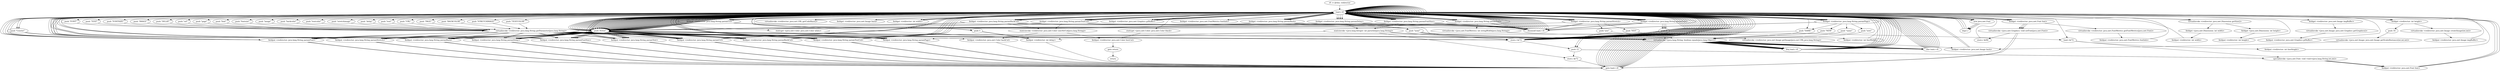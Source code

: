 digraph "" {
    "r0 := @this: redirector"
    "load.r r0"
    "r0 := @this: redirector"->"load.r r0";
    "push \"Error\""
    "load.r r0"->"push \"Error\"";
    "fieldput <redirector: java.lang.String paramBack>"
    "push \"Error\""->"fieldput <redirector: java.lang.String paramBack>";
    "fieldput <redirector: java.lang.String paramBack>"->"load.r r0";
    "load.r r0"->"push \"Error\"";
    "fieldput <redirector: java.lang.String paramUrl>"
    "push \"Error\""->"fieldput <redirector: java.lang.String paramUrl>";
    "fieldput <redirector: java.lang.String paramUrl>"->"load.r r0";
    "load.r r0"->"push \"Error\"";
    "fieldput <redirector: java.lang.String paramDelay>"
    "push \"Error\""->"fieldput <redirector: java.lang.String paramDelay>";
    "fieldput <redirector: java.lang.String paramDelay>"->"load.r r0";
    "load.r r0"->"push \"Error\"";
    "fieldput <redirector: java.lang.String paramFont>"
    "push \"Error\""->"fieldput <redirector: java.lang.String paramFont>";
    "fieldput <redirector: java.lang.String paramFont>"->"load.r r0";
    "load.r r0"->"push \"Error\"";
    "fieldput <redirector: java.lang.String paramFontSize>"
    "push \"Error\""->"fieldput <redirector: java.lang.String paramFontSize>";
    "fieldput <redirector: java.lang.String paramFontSize>"->"load.r r0";
    "load.r r0"->"push \"Error\"";
    "fieldput <redirector: java.lang.String paramText>"
    "push \"Error\""->"fieldput <redirector: java.lang.String paramText>";
    "fieldput <redirector: java.lang.String paramText>"->"load.r r0";
    "load.r r0"->"push \"Error\"";
    "fieldput <redirector: java.lang.String paramBackCol>"
    "push \"Error\""->"fieldput <redirector: java.lang.String paramBackCol>";
    "fieldput <redirector: java.lang.String paramBackCol>"->"load.r r0";
    "load.r r0"->"push \"Error\"";
    "fieldput <redirector: java.lang.String paramTextCol>"
    "push \"Error\""->"fieldput <redirector: java.lang.String paramTextCol>";
    "fieldput <redirector: java.lang.String paramTextCol>"->"load.r r0";
    "load.r r0"->"push \"Error\"";
    "fieldput <redirector: java.lang.String paramStretch>"
    "push \"Error\""->"fieldput <redirector: java.lang.String paramStretch>";
    "fieldput <redirector: java.lang.String paramStretch>"->"load.r r0";
    "load.r r0"->"push \"Error\"";
    "fieldput <redirector: java.lang.String paramPage>"
    "push \"Error\""->"fieldput <redirector: java.lang.String paramPage>";
    "fieldput <redirector: java.lang.String paramPage>"->"load.r r0";
    "load.r r0"->"load.r r0";
    "virtualinvoke <redirector: java.awt.Dimension getSize()>"
    "load.r r0"->"virtualinvoke <redirector: java.awt.Dimension getSize()>";
    "fieldget <java.awt.Dimension: int width>"
    "virtualinvoke <redirector: java.awt.Dimension getSize()>"->"fieldget <java.awt.Dimension: int width>";
    "fieldput <redirector: int width>"
    "fieldget <java.awt.Dimension: int width>"->"fieldput <redirector: int width>";
    "fieldput <redirector: int width>"->"load.r r0";
    "load.r r0"->"load.r r0";
    "load.r r0"->"virtualinvoke <redirector: java.awt.Dimension getSize()>";
    "fieldget <java.awt.Dimension: int height>"
    "virtualinvoke <redirector: java.awt.Dimension getSize()>"->"fieldget <java.awt.Dimension: int height>";
    "fieldput <redirector: int height>"
    "fieldget <java.awt.Dimension: int height>"->"fieldput <redirector: int height>";
    "fieldput <redirector: int height>"->"load.r r0";
    "load.r r0"->"load.r r0";
    "push \"URL\""
    "load.r r0"->"push \"URL\"";
    "virtualinvoke <redirector: java.lang.String getParameter(java.lang.String)>"
    "push \"URL\""->"virtualinvoke <redirector: java.lang.String getParameter(java.lang.String)>";
    "virtualinvoke <redirector: java.lang.String getParameter(java.lang.String)>"->"fieldput <redirector: java.lang.String paramUrl>";
    "goto load.r r0"
    "fieldput <redirector: java.lang.String paramUrl>"->"goto load.r r0";
    "goto load.r r0"->"load.r r0";
    "fieldget <redirector: java.lang.String paramUrl>"
    "load.r r0"->"fieldget <redirector: java.lang.String paramUrl>";
    "ifnonnull load.r r0"
    "fieldget <redirector: java.lang.String paramUrl>"->"ifnonnull load.r r0";
    "ifnonnull load.r r0"->"load.r r0";
    "load.r r0"->"push \"Error\"";
    "push \"Error\""->"fieldput <redirector: java.lang.String paramUrl>";
    "fieldput <redirector: java.lang.String paramUrl>"->"load.r r0";
    "load.r r0"->"load.r r0";
    "push \"PAGE\""
    "load.r r0"->"push \"PAGE\"";
    "push \"PAGE\""->"virtualinvoke <redirector: java.lang.String getParameter(java.lang.String)>";
    "virtualinvoke <redirector: java.lang.String getParameter(java.lang.String)>"->"fieldput <redirector: java.lang.String paramPage>";
    "fieldput <redirector: java.lang.String paramPage>"->"goto load.r r0";
    "goto load.r r0"->"load.r r0";
    "fieldget <redirector: java.lang.String paramPage>"
    "load.r r0"->"fieldget <redirector: java.lang.String paramPage>";
    "fieldget <redirector: java.lang.String paramPage>"->"ifnonnull load.r r0";
    "ifnonnull load.r r0"->"load.r r0";
    "load.r r0"->"push \"Error\"";
    "push \"Error\""->"fieldput <redirector: java.lang.String paramPage>";
    "fieldput <redirector: java.lang.String paramPage>"->"load.r r0";
    "load.r r0"->"load.r r0";
    "push \"BACKCOLOR\""
    "load.r r0"->"push \"BACKCOLOR\"";
    "push \"BACKCOLOR\""->"virtualinvoke <redirector: java.lang.String getParameter(java.lang.String)>";
    "virtualinvoke <redirector: java.lang.String getParameter(java.lang.String)>"->"fieldput <redirector: java.lang.String paramBackCol>";
    "fieldput <redirector: java.lang.String paramBackCol>"->"goto load.r r0";
    "goto load.r r0"->"load.r r0";
    "fieldget <redirector: java.lang.String paramBackCol>"
    "load.r r0"->"fieldget <redirector: java.lang.String paramBackCol>";
    "fieldget <redirector: java.lang.String paramBackCol>"->"ifnonnull load.r r0";
    "ifnonnull load.r r0"->"load.r r0";
    "load.r r0"->"push \"Error\"";
    "push \"Error\""->"fieldput <redirector: java.lang.String paramBackCol>";
    "fieldput <redirector: java.lang.String paramBackCol>"->"load.r r0";
    "load.r r0"->"load.r r0";
    "push \"STRETCHIMAGE\""
    "load.r r0"->"push \"STRETCHIMAGE\"";
    "push \"STRETCHIMAGE\""->"virtualinvoke <redirector: java.lang.String getParameter(java.lang.String)>";
    "virtualinvoke <redirector: java.lang.String getParameter(java.lang.String)>"->"fieldput <redirector: java.lang.String paramStretch>";
    "fieldput <redirector: java.lang.String paramStretch>"->"goto load.r r0";
    "goto load.r r0"->"load.r r0";
    "fieldget <redirector: java.lang.String paramStretch>"
    "load.r r0"->"fieldget <redirector: java.lang.String paramStretch>";
    "fieldget <redirector: java.lang.String paramStretch>"->"ifnonnull load.r r0";
    "ifnonnull load.r r0"->"load.r r0";
    "load.r r0"->"push \"Error\"";
    "push \"Error\""->"fieldput <redirector: java.lang.String paramStretch>";
    "fieldput <redirector: java.lang.String paramStretch>"->"load.r r0";
    "load.r r0"->"load.r r0";
    "push \"TEXTCOLOR\""
    "load.r r0"->"push \"TEXTCOLOR\"";
    "push \"TEXTCOLOR\""->"virtualinvoke <redirector: java.lang.String getParameter(java.lang.String)>";
    "virtualinvoke <redirector: java.lang.String getParameter(java.lang.String)>"->"fieldput <redirector: java.lang.String paramTextCol>";
    "fieldput <redirector: java.lang.String paramTextCol>"->"goto load.r r0";
    "goto load.r r0"->"load.r r0";
    "fieldget <redirector: java.lang.String paramTextCol>"
    "load.r r0"->"fieldget <redirector: java.lang.String paramTextCol>";
    "fieldget <redirector: java.lang.String paramTextCol>"->"ifnonnull load.r r0";
    "ifnonnull load.r r0"->"load.r r0";
    "load.r r0"->"push \"Error\"";
    "push \"Error\""->"fieldput <redirector: java.lang.String paramTextCol>";
    "fieldput <redirector: java.lang.String paramTextCol>"->"load.r r0";
    "load.r r0"->"load.r r0";
    "push \"FONT\""
    "load.r r0"->"push \"FONT\"";
    "push \"FONT\""->"virtualinvoke <redirector: java.lang.String getParameter(java.lang.String)>";
    "virtualinvoke <redirector: java.lang.String getParameter(java.lang.String)>"->"fieldput <redirector: java.lang.String paramFont>";
    "fieldput <redirector: java.lang.String paramFont>"->"goto load.r r0";
    "goto load.r r0"->"load.r r0";
    "fieldget <redirector: java.lang.String paramFont>"
    "load.r r0"->"fieldget <redirector: java.lang.String paramFont>";
    "fieldget <redirector: java.lang.String paramFont>"->"ifnonnull load.r r0";
    "ifnonnull load.r r0"->"load.r r0";
    "load.r r0"->"push \"Error\"";
    "push \"Error\""->"fieldput <redirector: java.lang.String paramFont>";
    "fieldput <redirector: java.lang.String paramFont>"->"load.r r0";
    "load.r r0"->"load.r r0";
    "push \"TEXT\""
    "load.r r0"->"push \"TEXT\"";
    "push \"TEXT\""->"virtualinvoke <redirector: java.lang.String getParameter(java.lang.String)>";
    "virtualinvoke <redirector: java.lang.String getParameter(java.lang.String)>"->"fieldput <redirector: java.lang.String paramText>";
    "fieldput <redirector: java.lang.String paramText>"->"goto load.r r0";
    "goto load.r r0"->"load.r r0";
    "fieldget <redirector: java.lang.String paramText>"
    "load.r r0"->"fieldget <redirector: java.lang.String paramText>";
    "fieldget <redirector: java.lang.String paramText>"->"ifnonnull load.r r0";
    "ifnonnull load.r r0"->"load.r r0";
    "load.r r0"->"push \"Error\"";
    "push \"Error\""->"fieldput <redirector: java.lang.String paramText>";
    "fieldput <redirector: java.lang.String paramText>"->"load.r r0";
    "load.r r0"->"load.r r0";
    "push \"FONTSIZE\""
    "load.r r0"->"push \"FONTSIZE\"";
    "push \"FONTSIZE\""->"virtualinvoke <redirector: java.lang.String getParameter(java.lang.String)>";
    "virtualinvoke <redirector: java.lang.String getParameter(java.lang.String)>"->"fieldput <redirector: java.lang.String paramFontSize>";
    "fieldput <redirector: java.lang.String paramFontSize>"->"goto load.r r0";
    "goto load.r r0"->"load.r r0";
    "fieldget <redirector: java.lang.String paramFontSize>"
    "load.r r0"->"fieldget <redirector: java.lang.String paramFontSize>";
    "fieldget <redirector: java.lang.String paramFontSize>"->"ifnonnull load.r r0";
    "ifnonnull load.r r0"->"load.r r0";
    "load.r r0"->"push \"Error\"";
    "push \"Error\""->"fieldput <redirector: java.lang.String paramFontSize>";
    "fieldput <redirector: java.lang.String paramFontSize>"->"load.r r0";
    "load.r r0"->"load.r r0";
    "push \"IMAGE\""
    "load.r r0"->"push \"IMAGE\"";
    "push \"IMAGE\""->"virtualinvoke <redirector: java.lang.String getParameter(java.lang.String)>";
    "virtualinvoke <redirector: java.lang.String getParameter(java.lang.String)>"->"fieldput <redirector: java.lang.String paramBack>";
    "fieldput <redirector: java.lang.String paramBack>"->"goto load.r r0";
    "goto load.r r0"->"load.r r0";
    "fieldget <redirector: java.lang.String paramBack>"
    "load.r r0"->"fieldget <redirector: java.lang.String paramBack>";
    "fieldget <redirector: java.lang.String paramBack>"->"ifnonnull load.r r0";
    "ifnonnull load.r r0"->"load.r r0";
    "load.r r0"->"push \"Error\"";
    "push \"Error\""->"fieldput <redirector: java.lang.String paramBack>";
    "fieldput <redirector: java.lang.String paramBack>"->"load.r r0";
    "load.r r0"->"load.r r0";
    "push \"DELAY\""
    "load.r r0"->"push \"DELAY\"";
    "push \"DELAY\""->"virtualinvoke <redirector: java.lang.String getParameter(java.lang.String)>";
    "virtualinvoke <redirector: java.lang.String getParameter(java.lang.String)>"->"fieldput <redirector: java.lang.String paramDelay>";
    "fieldput <redirector: java.lang.String paramDelay>"->"goto load.r r0";
    "goto load.r r0"->"load.r r0";
    "fieldget <redirector: java.lang.String paramDelay>"
    "load.r r0"->"fieldget <redirector: java.lang.String paramDelay>";
    "fieldget <redirector: java.lang.String paramDelay>"->"ifnonnull load.r r0";
    "ifnonnull load.r r0"->"load.r r0";
    "load.r r0"->"push \"Error\"";
    "push \"Error\""->"fieldput <redirector: java.lang.String paramDelay>";
    "fieldput <redirector: java.lang.String paramDelay>"->"load.r r0";
    "load.r r0"->"fieldget <redirector: java.lang.String paramUrl>";
    "fieldget <redirector: java.lang.String paramUrl>"->"push \"Error\"";
    "virtualinvoke <java.lang.String: boolean equals(java.lang.Object)>"
    "push \"Error\""->"virtualinvoke <java.lang.String: boolean equals(java.lang.Object)>";
    "ifeq load.r r0"
    "virtualinvoke <java.lang.String: boolean equals(java.lang.Object)>"->"ifeq load.r r0";
    "ifeq load.r r0"->"load.r r0";
    "load.r r0"->"load.r r0";
    "push \"url\""
    "load.r r0"->"push \"url\"";
    "push \"url\""->"virtualinvoke <redirector: java.lang.String getParameter(java.lang.String)>";
    "virtualinvoke <redirector: java.lang.String getParameter(java.lang.String)>"->"fieldput <redirector: java.lang.String paramUrl>";
    "fieldput <redirector: java.lang.String paramUrl>"->"goto load.r r0";
    "goto load.r r0"->"load.r r0";
    "load.r r0"->"fieldget <redirector: java.lang.String paramUrl>";
    "fieldget <redirector: java.lang.String paramUrl>"->"ifnonnull load.r r0";
    "ifnonnull load.r r0"->"load.r r0";
    "load.r r0"->"push \"Error\"";
    "push \"Error\""->"fieldput <redirector: java.lang.String paramUrl>";
    "fieldput <redirector: java.lang.String paramUrl>"->"load.r r0";
    "load.r r0"->"fieldget <redirector: java.lang.String paramUrl>";
    "fieldget <redirector: java.lang.String paramUrl>"->"push \"Error\"";
    "push \"Error\""->"virtualinvoke <java.lang.String: boolean equals(java.lang.Object)>";
    "virtualinvoke <java.lang.String: boolean equals(java.lang.Object)>"->"ifeq load.r r0";
    "ifeq load.r r0"->"load.r r0";
    "load.r r0"->"load.r r0";
    "push \"page\""
    "load.r r0"->"push \"page\"";
    "push \"page\""->"virtualinvoke <redirector: java.lang.String getParameter(java.lang.String)>";
    "virtualinvoke <redirector: java.lang.String getParameter(java.lang.String)>"->"fieldput <redirector: java.lang.String paramPage>";
    "fieldput <redirector: java.lang.String paramPage>"->"goto load.r r0";
    "goto load.r r0"->"load.r r0";
    "load.r r0"->"fieldget <redirector: java.lang.String paramPage>";
    "fieldget <redirector: java.lang.String paramPage>"->"ifnonnull load.r r0";
    "ifnonnull load.r r0"->"load.r r0";
    "load.r r0"->"push \"Error\"";
    "push \"Error\""->"fieldput <redirector: java.lang.String paramPage>";
    "fieldput <redirector: java.lang.String paramPage>"->"load.r r0";
    "load.r r0"->"fieldget <redirector: java.lang.String paramFont>";
    "fieldget <redirector: java.lang.String paramFont>"->"push \"Error\"";
    "push \"Error\""->"virtualinvoke <java.lang.String: boolean equals(java.lang.Object)>";
    "virtualinvoke <java.lang.String: boolean equals(java.lang.Object)>"->"ifeq load.r r0";
    "ifeq load.r r0"->"load.r r0";
    "load.r r0"->"load.r r0";
    "push \"font\""
    "load.r r0"->"push \"font\"";
    "push \"font\""->"virtualinvoke <redirector: java.lang.String getParameter(java.lang.String)>";
    "virtualinvoke <redirector: java.lang.String getParameter(java.lang.String)>"->"fieldput <redirector: java.lang.String paramFont>";
    "fieldput <redirector: java.lang.String paramFont>"->"goto load.r r0";
    "goto load.r r0"->"load.r r0";
    "load.r r0"->"fieldget <redirector: java.lang.String paramFont>";
    "fieldget <redirector: java.lang.String paramFont>"->"ifnonnull load.r r0";
    "ifnonnull load.r r0"->"load.r r0";
    "load.r r0"->"push \"Error\"";
    "push \"Error\""->"fieldput <redirector: java.lang.String paramFont>";
    "fieldput <redirector: java.lang.String paramFont>"->"load.r r0";
    "load.r r0"->"fieldget <redirector: java.lang.String paramFontSize>";
    "fieldget <redirector: java.lang.String paramFontSize>"->"push \"Error\"";
    "push \"Error\""->"virtualinvoke <java.lang.String: boolean equals(java.lang.Object)>";
    "virtualinvoke <java.lang.String: boolean equals(java.lang.Object)>"->"ifeq load.r r0";
    "ifeq load.r r0"->"load.r r0";
    "load.r r0"->"load.r r0";
    "push \"fontsize\""
    "load.r r0"->"push \"fontsize\"";
    "push \"fontsize\""->"virtualinvoke <redirector: java.lang.String getParameter(java.lang.String)>";
    "virtualinvoke <redirector: java.lang.String getParameter(java.lang.String)>"->"fieldput <redirector: java.lang.String paramFontSize>";
    "fieldput <redirector: java.lang.String paramFontSize>"->"goto load.r r0";
    "goto load.r r0"->"load.r r0";
    "load.r r0"->"fieldget <redirector: java.lang.String paramFontSize>";
    "fieldget <redirector: java.lang.String paramFontSize>"->"ifnonnull load.r r0";
    "ifnonnull load.r r0"->"load.r r0";
    "load.r r0"->"push \"Error\"";
    "push \"Error\""->"fieldput <redirector: java.lang.String paramFontSize>";
    "fieldput <redirector: java.lang.String paramFontSize>"->"load.r r0";
    "load.r r0"->"fieldget <redirector: java.lang.String paramBack>";
    "fieldget <redirector: java.lang.String paramBack>"->"push \"Error\"";
    "push \"Error\""->"virtualinvoke <java.lang.String: boolean equals(java.lang.Object)>";
    "virtualinvoke <java.lang.String: boolean equals(java.lang.Object)>"->"ifeq load.r r0";
    "ifeq load.r r0"->"load.r r0";
    "load.r r0"->"load.r r0";
    "push \"image\""
    "load.r r0"->"push \"image\"";
    "push \"image\""->"virtualinvoke <redirector: java.lang.String getParameter(java.lang.String)>";
    "virtualinvoke <redirector: java.lang.String getParameter(java.lang.String)>"->"fieldput <redirector: java.lang.String paramBack>";
    "fieldput <redirector: java.lang.String paramBack>"->"goto load.r r0";
    "goto load.r r0"->"load.r r0";
    "load.r r0"->"fieldget <redirector: java.lang.String paramBack>";
    "fieldget <redirector: java.lang.String paramBack>"->"ifnonnull load.r r0";
    "ifnonnull load.r r0"->"load.r r0";
    "load.r r0"->"push \"Error\"";
    "push \"Error\""->"fieldput <redirector: java.lang.String paramBack>";
    "fieldput <redirector: java.lang.String paramBack>"->"load.r r0";
    "load.r r0"->"fieldget <redirector: java.lang.String paramBackCol>";
    "fieldget <redirector: java.lang.String paramBackCol>"->"push \"Error\"";
    "push \"Error\""->"virtualinvoke <java.lang.String: boolean equals(java.lang.Object)>";
    "virtualinvoke <java.lang.String: boolean equals(java.lang.Object)>"->"ifeq load.r r0";
    "ifeq load.r r0"->"load.r r0";
    "load.r r0"->"load.r r0";
    "push \"backcolor\""
    "load.r r0"->"push \"backcolor\"";
    "push \"backcolor\""->"virtualinvoke <redirector: java.lang.String getParameter(java.lang.String)>";
    "virtualinvoke <redirector: java.lang.String getParameter(java.lang.String)>"->"fieldput <redirector: java.lang.String paramBackCol>";
    "fieldput <redirector: java.lang.String paramBackCol>"->"goto load.r r0";
    "goto load.r r0"->"load.r r0";
    "load.r r0"->"fieldget <redirector: java.lang.String paramBackCol>";
    "fieldget <redirector: java.lang.String paramBackCol>"->"ifnonnull load.r r0";
    "ifnonnull load.r r0"->"load.r r0";
    "load.r r0"->"push \"Error\"";
    "push \"Error\""->"fieldput <redirector: java.lang.String paramBackCol>";
    "fieldput <redirector: java.lang.String paramBackCol>"->"load.r r0";
    "load.r r0"->"fieldget <redirector: java.lang.String paramTextCol>";
    "fieldget <redirector: java.lang.String paramTextCol>"->"push \"Error\"";
    "push \"Error\""->"virtualinvoke <java.lang.String: boolean equals(java.lang.Object)>";
    "virtualinvoke <java.lang.String: boolean equals(java.lang.Object)>"->"ifeq load.r r0";
    "ifeq load.r r0"->"load.r r0";
    "load.r r0"->"load.r r0";
    "push \"textcolor\""
    "load.r r0"->"push \"textcolor\"";
    "push \"textcolor\""->"virtualinvoke <redirector: java.lang.String getParameter(java.lang.String)>";
    "virtualinvoke <redirector: java.lang.String getParameter(java.lang.String)>"->"fieldput <redirector: java.lang.String paramTextCol>";
    "fieldput <redirector: java.lang.String paramTextCol>"->"goto load.r r0";
    "goto load.r r0"->"load.r r0";
    "load.r r0"->"fieldget <redirector: java.lang.String paramTextCol>";
    "fieldget <redirector: java.lang.String paramTextCol>"->"ifnonnull load.r r0";
    "ifnonnull load.r r0"->"load.r r0";
    "load.r r0"->"push \"Error\"";
    "push \"Error\""->"fieldput <redirector: java.lang.String paramTextCol>";
    "fieldput <redirector: java.lang.String paramTextCol>"->"load.r r0";
    "load.r r0"->"fieldget <redirector: java.lang.String paramStretch>";
    "fieldget <redirector: java.lang.String paramStretch>"->"push \"Error\"";
    "push \"Error\""->"virtualinvoke <java.lang.String: boolean equals(java.lang.Object)>";
    "virtualinvoke <java.lang.String: boolean equals(java.lang.Object)>"->"ifeq load.r r0";
    "ifeq load.r r0"->"load.r r0";
    "load.r r0"->"load.r r0";
    "push \"stretchimage\""
    "load.r r0"->"push \"stretchimage\"";
    "push \"stretchimage\""->"virtualinvoke <redirector: java.lang.String getParameter(java.lang.String)>";
    "virtualinvoke <redirector: java.lang.String getParameter(java.lang.String)>"->"fieldput <redirector: java.lang.String paramStretch>";
    "fieldput <redirector: java.lang.String paramStretch>"->"goto load.r r0";
    "goto load.r r0"->"load.r r0";
    "load.r r0"->"fieldget <redirector: java.lang.String paramStretch>";
    "fieldget <redirector: java.lang.String paramStretch>"->"ifnonnull load.r r0";
    "ifnonnull load.r r0"->"load.r r0";
    "load.r r0"->"push \"Error\"";
    "push \"Error\""->"fieldput <redirector: java.lang.String paramStretch>";
    "fieldput <redirector: java.lang.String paramStretch>"->"load.r r0";
    "load.r r0"->"fieldget <redirector: java.lang.String paramDelay>";
    "fieldget <redirector: java.lang.String paramDelay>"->"push \"Error\"";
    "push \"Error\""->"virtualinvoke <java.lang.String: boolean equals(java.lang.Object)>";
    "virtualinvoke <java.lang.String: boolean equals(java.lang.Object)>"->"ifeq load.r r0";
    "ifeq load.r r0"->"load.r r0";
    "load.r r0"->"load.r r0";
    "push \"delay\""
    "load.r r0"->"push \"delay\"";
    "push \"delay\""->"virtualinvoke <redirector: java.lang.String getParameter(java.lang.String)>";
    "virtualinvoke <redirector: java.lang.String getParameter(java.lang.String)>"->"fieldput <redirector: java.lang.String paramDelay>";
    "fieldput <redirector: java.lang.String paramDelay>"->"goto load.r r0";
    "goto load.r r0"->"load.r r0";
    "load.r r0"->"fieldget <redirector: java.lang.String paramText>";
    "fieldget <redirector: java.lang.String paramText>"->"push \"Error\"";
    "push \"Error\""->"virtualinvoke <java.lang.String: boolean equals(java.lang.Object)>";
    "virtualinvoke <java.lang.String: boolean equals(java.lang.Object)>"->"ifeq load.r r0";
    "ifeq load.r r0"->"load.r r0";
    "load.r r0"->"load.r r0";
    "push \"text\""
    "load.r r0"->"push \"text\"";
    "push \"text\""->"virtualinvoke <redirector: java.lang.String getParameter(java.lang.String)>";
    "virtualinvoke <redirector: java.lang.String getParameter(java.lang.String)>"->"fieldput <redirector: java.lang.String paramText>";
    "fieldput <redirector: java.lang.String paramText>"->"goto load.r r0";
    "goto load.r r0"->"load.r r0";
    "push 5"
    "load.r r0"->"push 5";
    "fieldput <redirector: int delay>"
    "push 5"->"fieldput <redirector: int delay>";
    "fieldput <redirector: int delay>"->"load.r r0";
    "load.r r0"->"load.r r0";
    "load.r r0"->"fieldget <redirector: java.lang.String paramDelay>";
    "staticinvoke <java.lang.Integer: int parseInt(java.lang.String)>"
    "fieldget <redirector: java.lang.String paramDelay>"->"staticinvoke <java.lang.Integer: int parseInt(java.lang.String)>";
    "staticinvoke <java.lang.Integer: int parseInt(java.lang.String)>"->"fieldput <redirector: int delay>";
    "fieldput <redirector: int delay>"->"goto load.r r0";
    "goto load.r r0"->"load.r r0";
    "load.r r0"->"fieldget <redirector: java.lang.String paramFontSize>";
    "fieldget <redirector: java.lang.String paramFontSize>"->"staticinvoke <java.lang.Integer: int parseInt(java.lang.String)>";
    "store.i $r72"
    "staticinvoke <java.lang.Integer: int parseInt(java.lang.String)>"->"store.i $r72";
    "store.i $r72"->"goto load.r r0";
    "goto load.r r0"->"load.r r0";
    "load.r r0"->"fieldget <redirector: java.lang.String paramBack>";
    "fieldget <redirector: java.lang.String paramBack>"->"push \"Error\"";
    "push \"Error\""->"virtualinvoke <java.lang.String: boolean equals(java.lang.Object)>";
    "ifne load.r r0"
    "virtualinvoke <java.lang.String: boolean equals(java.lang.Object)>"->"ifne load.r r0";
    "ifne load.r r0"->"load.r r0";
    "load.r r0"->"fieldget <redirector: java.lang.String paramBack>";
    "push \"none\""
    "fieldget <redirector: java.lang.String paramBack>"->"push \"none\"";
    "push \"none\""->"virtualinvoke <java.lang.String: boolean equals(java.lang.Object)>";
    "virtualinvoke <java.lang.String: boolean equals(java.lang.Object)>"->"ifne load.r r0";
    "ifne load.r r0"->"load.r r0";
    "load.r r0"->"load.r r0";
    "load.r r0"->"load.r r0";
    "virtualinvoke <redirector: java.net.URL getCodeBase()>"
    "load.r r0"->"virtualinvoke <redirector: java.net.URL getCodeBase()>";
    "virtualinvoke <redirector: java.net.URL getCodeBase()>"->"load.r r0";
    "load.r r0"->"fieldget <redirector: java.lang.String paramBack>";
    "virtualinvoke <redirector: java.awt.Image getImage(java.net.URL,java.lang.String)>"
    "fieldget <redirector: java.lang.String paramBack>"->"virtualinvoke <redirector: java.awt.Image getImage(java.net.URL,java.lang.String)>";
    "fieldput <redirector: java.awt.Image back>"
    "virtualinvoke <redirector: java.awt.Image getImage(java.net.URL,java.lang.String)>"->"fieldput <redirector: java.awt.Image back>";
    "fieldput <redirector: java.awt.Image back>"->"load.r r0";
    "load.r r0"->"fieldget <redirector: java.lang.String paramStretch>";
    "push \"YES\""
    "fieldget <redirector: java.lang.String paramStretch>"->"push \"YES\"";
    "push \"YES\""->"virtualinvoke <java.lang.String: boolean equals(java.lang.Object)>";
    "virtualinvoke <java.lang.String: boolean equals(java.lang.Object)>"->"ifne load.r r0";
    "ifne load.r r0"->"load.r r0";
    "load.r r0"->"fieldget <redirector: java.lang.String paramStretch>";
    "push \"yes\""
    "fieldget <redirector: java.lang.String paramStretch>"->"push \"yes\"";
    "push \"yes\""->"virtualinvoke <java.lang.String: boolean equals(java.lang.Object)>";
    "virtualinvoke <java.lang.String: boolean equals(java.lang.Object)>"->"ifeq load.r r0";
    "ifeq load.r r0"->"load.r r0";
    "load.r r0"->"load.r r0";
    "fieldget <redirector: java.awt.Image back>"
    "load.r r0"->"fieldget <redirector: java.awt.Image back>";
    "fieldget <redirector: java.awt.Image back>"->"load.r r0";
    "fieldget <redirector: int width>"
    "load.r r0"->"fieldget <redirector: int width>";
    "fieldget <redirector: int width>"->"load.r r0";
    "fieldget <redirector: int height>"
    "load.r r0"->"fieldget <redirector: int height>";
    "push 16"
    "fieldget <redirector: int height>"->"push 16";
    "virtualinvoke <java.awt.Image: java.awt.Image getScaledInstance(int,int,int)>"
    "push 16"->"virtualinvoke <java.awt.Image: java.awt.Image getScaledInstance(int,int,int)>";
    "virtualinvoke <java.awt.Image: java.awt.Image getScaledInstance(int,int,int)>"->"fieldput <redirector: java.awt.Image back>";
    "fieldput <redirector: java.awt.Image back>"->"load.r r0";
    "load.r r0"->"load.r r0";
    "load.r r0"->"load.r r0";
    "load.r r0"->"fieldget <redirector: int width>";
    "fieldget <redirector: int width>"->"load.r r0";
    "load.r r0"->"fieldget <redirector: int height>";
    "virtualinvoke <redirector: java.awt.Image createImage(int,int)>"
    "fieldget <redirector: int height>"->"virtualinvoke <redirector: java.awt.Image createImage(int,int)>";
    "fieldput <redirector: java.awt.Image imgBuffer>"
    "virtualinvoke <redirector: java.awt.Image createImage(int,int)>"->"fieldput <redirector: java.awt.Image imgBuffer>";
    "fieldput <redirector: java.awt.Image imgBuffer>"->"load.r r0";
    "load.r r0"->"load.r r0";
    "fieldget <redirector: java.awt.Image imgBuffer>"
    "load.r r0"->"fieldget <redirector: java.awt.Image imgBuffer>";
    "virtualinvoke <java.awt.Image: java.awt.Graphics getGraphics()>"
    "fieldget <redirector: java.awt.Image imgBuffer>"->"virtualinvoke <java.awt.Image: java.awt.Graphics getGraphics()>";
    "fieldput <redirector: java.awt.Graphics grBuffer>"
    "virtualinvoke <java.awt.Image: java.awt.Graphics getGraphics()>"->"fieldput <redirector: java.awt.Graphics grBuffer>";
    "fieldput <redirector: java.awt.Graphics grBuffer>"->"load.r r0";
    "load.r r0"->"fieldget <redirector: java.lang.String paramPage>";
    "push \"new\""
    "fieldget <redirector: java.lang.String paramPage>"->"push \"new\"";
    "push \"new\""->"virtualinvoke <java.lang.String: boolean equals(java.lang.Object)>";
    "virtualinvoke <java.lang.String: boolean equals(java.lang.Object)>"->"ifne load.r r0";
    "ifne load.r r0"->"load.r r0";
    "load.r r0"->"fieldget <redirector: java.lang.String paramPage>";
    "push \"NEW\""
    "fieldget <redirector: java.lang.String paramPage>"->"push \"NEW\"";
    "push \"NEW\""->"virtualinvoke <java.lang.String: boolean equals(java.lang.Object)>";
    "virtualinvoke <java.lang.String: boolean equals(java.lang.Object)>"->"ifne load.r r0";
    "ifne load.r r0"->"load.r r0";
    "load.r r0"->"fieldget <redirector: java.lang.String paramPage>";
    "push \"same\""
    "fieldget <redirector: java.lang.String paramPage>"->"push \"same\"";
    "push \"same\""->"virtualinvoke <java.lang.String: boolean equals(java.lang.Object)>";
    "virtualinvoke <java.lang.String: boolean equals(java.lang.Object)>"->"ifne load.r r0";
    "ifne load.r r0"->"load.r r0";
    "load.r r0"->"fieldget <redirector: java.lang.String paramPage>";
    "push \"SAME\""
    "fieldget <redirector: java.lang.String paramPage>"->"push \"SAME\"";
    "push \"SAME\""->"virtualinvoke <java.lang.String: boolean equals(java.lang.Object)>";
    "virtualinvoke <java.lang.String: boolean equals(java.lang.Object)>"->"ifne load.r r0";
    "ifne load.r r0"->"load.r r0";
    "load.r r0"->"push \"SAME\"";
    "push \"SAME\""->"fieldput <redirector: java.lang.String paramPage>";
    "fieldput <redirector: java.lang.String paramPage>"->"load.r r0";
    "load.r r0"->"fieldget <redirector: java.lang.String paramFont>";
    "fieldget <redirector: java.lang.String paramFont>"->"push \"Error\"";
    "push \"Error\""->"virtualinvoke <java.lang.String: boolean equals(java.lang.Object)>";
    "virtualinvoke <java.lang.String: boolean equals(java.lang.Object)>"->"ifne load.r r0";
    "ifne load.r r0"->"load.r r0";
    "new java.awt.Font"
    "load.r r0"->"new java.awt.Font";
    "dup1.r"
    "new java.awt.Font"->"dup1.r";
    "dup1.r"->"load.r r0";
    "load.r r0"->"fieldget <redirector: java.lang.String paramFont>";
    "push 0"
    "fieldget <redirector: java.lang.String paramFont>"->"push 0";
    "load.i $r72"
    "push 0"->"load.i $r72";
    "specialinvoke <java.awt.Font: void <init>(java.lang.String,int,int)>"
    "load.i $r72"->"specialinvoke <java.awt.Font: void <init>(java.lang.String,int,int)>";
    "fieldput <redirector: java.awt.Font font>"
    "specialinvoke <java.awt.Font: void <init>(java.lang.String,int,int)>"->"fieldput <redirector: java.awt.Font font>";
    "fieldput <redirector: java.awt.Font font>"->"load.r r0";
    "fieldget <redirector: java.awt.Graphics grBuffer>"
    "load.r r0"->"fieldget <redirector: java.awt.Graphics grBuffer>";
    "fieldget <redirector: java.awt.Graphics grBuffer>"->"load.r r0";
    "fieldget <redirector: java.awt.Font font>"
    "load.r r0"->"fieldget <redirector: java.awt.Font font>";
    "virtualinvoke <java.awt.Graphics: void setFont(java.awt.Font)>"
    "fieldget <redirector: java.awt.Font font>"->"virtualinvoke <java.awt.Graphics: void setFont(java.awt.Font)>";
    "virtualinvoke <java.awt.Graphics: void setFont(java.awt.Font)>"->"goto load.r r0";
    "goto load.r r0"->"load.r r0";
    "load.r r0"->"load.r r0";
    "load.r r0"->"load.r r0";
    "load.r r0"->"fieldget <redirector: java.awt.Font font>";
    "virtualinvoke <redirector: java.awt.FontMetrics getFontMetrics(java.awt.Font)>"
    "fieldget <redirector: java.awt.Font font>"->"virtualinvoke <redirector: java.awt.FontMetrics getFontMetrics(java.awt.Font)>";
    "fieldput <redirector: java.awt.FontMetrics fontInfo>"
    "virtualinvoke <redirector: java.awt.FontMetrics getFontMetrics(java.awt.Font)>"->"fieldput <redirector: java.awt.FontMetrics fontInfo>";
    "fieldput <redirector: java.awt.FontMetrics fontInfo>"->"load.r r0";
    "load.r r0"->"load.r r0";
    "fieldget <redirector: java.awt.FontMetrics fontInfo>"
    "load.r r0"->"fieldget <redirector: java.awt.FontMetrics fontInfo>";
    "fieldget <redirector: java.awt.FontMetrics fontInfo>"->"load.r r0";
    "load.r r0"->"fieldget <redirector: java.lang.String paramText>";
    "virtualinvoke <java.awt.FontMetrics: int stringWidth(java.lang.String)>"
    "fieldget <redirector: java.lang.String paramText>"->"virtualinvoke <java.awt.FontMetrics: int stringWidth(java.lang.String)>";
    "fieldput <redirector: int lineWidth>"
    "virtualinvoke <java.awt.FontMetrics: int stringWidth(java.lang.String)>"->"fieldput <redirector: int lineWidth>";
    "fieldput <redirector: int lineWidth>"->"load.r r0";
    "load.r r0"->"load.i $r72";
    "fieldput <redirector: int lineHeight>"
    "load.i $r72"->"fieldput <redirector: int lineHeight>";
    "fieldput <redirector: int lineHeight>"->"load.r r0";
    "load.r r0"->"fieldget <redirector: java.lang.String paramBackCol>";
    "fieldget <redirector: java.lang.String paramBackCol>"->"push \"Error\"";
    "push \"Error\""->"virtualinvoke <java.lang.String: boolean equals(java.lang.Object)>";
    "virtualinvoke <java.lang.String: boolean equals(java.lang.Object)>"->"ifne load.r r0";
    "ifne load.r r0"->"load.r r0";
    "load.r r0"->"fieldget <redirector: java.lang.String paramBackCol>";
    "fieldget <redirector: java.lang.String paramBackCol>"->"push \"none\"";
    "push \"none\""->"virtualinvoke <java.lang.String: boolean equals(java.lang.Object)>";
    "virtualinvoke <java.lang.String: boolean equals(java.lang.Object)>"->"ifne load.r r0";
    "ifne load.r r0"->"load.r r0";
    "load.r r0"->"load.r r0";
    "load.r r0"->"fieldget <redirector: java.lang.String paramBackCol>";
    "staticinvoke <redirector: java.awt.Color convStrCol(java.lang.String)>"
    "fieldget <redirector: java.lang.String paramBackCol>"->"staticinvoke <redirector: java.awt.Color convStrCol(java.lang.String)>";
    "fieldput <redirector: java.awt.Color backCol>"
    "staticinvoke <redirector: java.awt.Color convStrCol(java.lang.String)>"->"fieldput <redirector: java.awt.Color backCol>";
    "fieldput <redirector: java.awt.Color backCol>"->"goto load.r r0";
    "goto load.r r0"->"load.r r0";
    "load.r r0"->"fieldget <redirector: java.lang.String paramTextCol>";
    "fieldget <redirector: java.lang.String paramTextCol>"->"push \"Error\"";
    "push \"Error\""->"virtualinvoke <java.lang.String: boolean equals(java.lang.Object)>";
    "virtualinvoke <java.lang.String: boolean equals(java.lang.Object)>"->"ifne load.r r0";
    "ifne load.r r0"->"load.r r0";
    "load.r r0"->"fieldget <redirector: java.lang.String paramTextCol>";
    "fieldget <redirector: java.lang.String paramTextCol>"->"push \"none\"";
    "push \"none\""->"virtualinvoke <java.lang.String: boolean equals(java.lang.Object)>";
    "virtualinvoke <java.lang.String: boolean equals(java.lang.Object)>"->"ifne load.r r0";
    "ifne load.r r0"->"load.r r0";
    "load.r r0"->"load.r r0";
    "load.r r0"->"fieldget <redirector: java.lang.String paramTextCol>";
    "fieldget <redirector: java.lang.String paramTextCol>"->"staticinvoke <redirector: java.awt.Color convStrCol(java.lang.String)>";
    "fieldput <redirector: java.awt.Color foreCol>"
    "staticinvoke <redirector: java.awt.Color convStrCol(java.lang.String)>"->"fieldput <redirector: java.awt.Color foreCol>";
    "goto return"
    "fieldput <redirector: java.awt.Color foreCol>"->"goto return";
    "return"
    "goto return"->"return";
    "ifne load.r r0"->"load.r r0";
    "staticget <java.awt.Color: java.awt.Color black>"
    "load.r r0"->"staticget <java.awt.Color: java.awt.Color black>";
    "staticget <java.awt.Color: java.awt.Color black>"->"fieldput <redirector: java.awt.Color foreCol>";
    "ifne load.r r0"->"load.r r0";
    "staticget <java.awt.Color: java.awt.Color white>"
    "load.r r0"->"staticget <java.awt.Color: java.awt.Color white>";
    "staticget <java.awt.Color: java.awt.Color white>"->"fieldput <redirector: java.awt.Color backCol>";
    "store.r $r84"
    "virtualinvoke <java.awt.Graphics: void setFont(java.awt.Font)>"->"store.r $r84";
    "store.r $r84"->"load.r r0";
    "push \"Courier\""
    "load.r r0"->"push \"Courier\"";
    "push \"Courier\""->"fieldput <redirector: java.lang.String paramFont>";
    "fieldput <redirector: java.lang.String paramFont>"->"load.r r0";
    "load.r r0"->"new java.awt.Font";
    "new java.awt.Font"->"dup1.r";
    "dup1.r"->"load.r r0";
    "load.r r0"->"fieldget <redirector: java.lang.String paramFont>";
    "fieldget <redirector: java.lang.String paramFont>"->"push 0";
    "push 12"
    "push 0"->"push 12";
    "push 12"->"specialinvoke <java.awt.Font: void <init>(java.lang.String,int,int)>";
    "specialinvoke <java.awt.Font: void <init>(java.lang.String,int,int)>"->"fieldput <redirector: java.awt.Font font>";
    "fieldput <redirector: java.awt.Font font>"->"load.r r0";
    "load.r r0"->"fieldget <redirector: java.awt.Graphics grBuffer>";
    "fieldget <redirector: java.awt.Graphics grBuffer>"->"load.r r0";
    "load.r r0"->"fieldget <redirector: java.awt.Font font>";
    "fieldget <redirector: java.awt.Font font>"->"virtualinvoke <java.awt.Graphics: void setFont(java.awt.Font)>";
    "virtualinvoke <java.awt.Graphics: void setFont(java.awt.Font)>"->"goto load.r r0";
    "ifne load.r r0"->"load.r r0";
    "load.r r0"->"push \"Courier\"";
    "push \"Courier\""->"fieldput <redirector: java.lang.String paramFont>";
    "fieldput <redirector: java.lang.String paramFont>"->"load.r r0";
    "load.r r0"->"new java.awt.Font";
    "new java.awt.Font"->"dup1.r";
    "dup1.r"->"load.r r0";
    "load.r r0"->"fieldget <redirector: java.lang.String paramFont>";
    "fieldget <redirector: java.lang.String paramFont>"->"push 0";
    "push 0"->"push 12";
    "push 12"->"specialinvoke <java.awt.Font: void <init>(java.lang.String,int,int)>";
    "specialinvoke <java.awt.Font: void <init>(java.lang.String,int,int)>"->"fieldput <redirector: java.awt.Font font>";
    "fieldput <redirector: java.awt.Font font>"->"load.r r0";
    "load.r r0"->"fieldget <redirector: java.awt.Graphics grBuffer>";
    "fieldget <redirector: java.awt.Graphics grBuffer>"->"load.r r0";
    "load.r r0"->"fieldget <redirector: java.awt.Font font>";
    "fieldget <redirector: java.awt.Font font>"->"virtualinvoke <java.awt.Graphics: void setFont(java.awt.Font)>";
    "store.r $r72"
    "staticinvoke <java.lang.Integer: int parseInt(java.lang.String)>"->"store.r $r72";
    "store.r $r72"->"push 12";
    "push 12"->"store.i $r72";
    "staticinvoke <java.lang.Integer: int parseInt(java.lang.String)>"->"store.r $r72";
    "store.r $r72"->"load.r r0";
    "load.r r0"->"push 5";
    "push 5"->"fieldput <redirector: int delay>";
    "virtualinvoke <redirector: java.lang.String getParameter(java.lang.String)>"->"store.r $r72";
    "store.r $r72"->"load.r r0";
    "load.r r0"->"push \"Error\"";
    "push \"Error\""->"fieldput <redirector: java.lang.String paramText>";
    "fieldput <redirector: java.lang.String paramText>"->"load.r r0";
    "load.r r0"->"fieldget <redirector: java.lang.String paramText>";
    "fieldget <redirector: java.lang.String paramText>"->"ifnonnull load.r r0";
    "ifnonnull load.r r0"->"load.r r0";
    "load.r r0"->"push \"Error\"";
    "push \"Error\""->"fieldput <redirector: java.lang.String paramText>";
    "virtualinvoke <redirector: java.lang.String getParameter(java.lang.String)>"->"store.r $r72";
    "store.r $r72"->"load.r r0";
    "load.r r0"->"push \"Error\"";
    "push \"Error\""->"fieldput <redirector: java.lang.String paramDelay>";
    "fieldput <redirector: java.lang.String paramDelay>"->"load.r r0";
    "load.r r0"->"fieldget <redirector: java.lang.String paramDelay>";
    "fieldget <redirector: java.lang.String paramDelay>"->"ifnonnull load.r r0";
    "ifnonnull load.r r0"->"load.r r0";
    "load.r r0"->"push \"Error\"";
    "push \"Error\""->"fieldput <redirector: java.lang.String paramDelay>";
    "virtualinvoke <redirector: java.lang.String getParameter(java.lang.String)>"->"store.r $r72";
    "store.r $r72"->"load.r r0";
    "load.r r0"->"push \"Error\"";
    "push \"Error\""->"fieldput <redirector: java.lang.String paramStretch>";
    "virtualinvoke <redirector: java.lang.String getParameter(java.lang.String)>"->"store.r $r72";
    "store.r $r72"->"load.r r0";
    "load.r r0"->"push \"Error\"";
    "push \"Error\""->"fieldput <redirector: java.lang.String paramTextCol>";
    "virtualinvoke <redirector: java.lang.String getParameter(java.lang.String)>"->"store.r $r72";
    "store.r $r72"->"load.r r0";
    "load.r r0"->"push \"Error\"";
    "push \"Error\""->"fieldput <redirector: java.lang.String paramBackCol>";
    "virtualinvoke <redirector: java.lang.String getParameter(java.lang.String)>"->"store.r $r72";
    "store.r $r72"->"load.r r0";
    "load.r r0"->"push \"Error\"";
    "push \"Error\""->"fieldput <redirector: java.lang.String paramBack>";
    "virtualinvoke <redirector: java.lang.String getParameter(java.lang.String)>"->"store.r $r72";
    "store.r $r72"->"load.r r0";
    "load.r r0"->"push \"Error\"";
    "push \"Error\""->"fieldput <redirector: java.lang.String paramFontSize>";
    "virtualinvoke <redirector: java.lang.String getParameter(java.lang.String)>"->"store.r $r72";
    "store.r $r72"->"load.r r0";
    "load.r r0"->"push \"Error\"";
    "push \"Error\""->"fieldput <redirector: java.lang.String paramFont>";
    "virtualinvoke <redirector: java.lang.String getParameter(java.lang.String)>"->"store.r $r72";
    "store.r $r72"->"load.r r0";
    "load.r r0"->"push \"Error\"";
    "push \"Error\""->"fieldput <redirector: java.lang.String paramPage>";
    "virtualinvoke <redirector: java.lang.String getParameter(java.lang.String)>"->"store.r $r72";
    "store.r $r72"->"load.r r0";
    "load.r r0"->"push \"Error\"";
    "push \"Error\""->"fieldput <redirector: java.lang.String paramUrl>";
    "virtualinvoke <redirector: java.lang.String getParameter(java.lang.String)>"->"store.r $r72";
    "store.r $r72"->"load.r r0";
    "load.r r0"->"push \"Error\"";
    "push \"Error\""->"fieldput <redirector: java.lang.String paramDelay>";
    "virtualinvoke <redirector: java.lang.String getParameter(java.lang.String)>"->"store.r $r72";
    "store.r $r72"->"load.r r0";
    "load.r r0"->"push \"Error\"";
    "push \"Error\""->"fieldput <redirector: java.lang.String paramBack>";
    "virtualinvoke <redirector: java.lang.String getParameter(java.lang.String)>"->"store.r $r72";
    "store.r $r72"->"load.r r0";
    "load.r r0"->"push \"Error\"";
    "push \"Error\""->"fieldput <redirector: java.lang.String paramFontSize>";
    "virtualinvoke <redirector: java.lang.String getParameter(java.lang.String)>"->"store.r $r72";
    "store.r $r72"->"load.r r0";
    "load.r r0"->"push \"Error\"";
    "push \"Error\""->"fieldput <redirector: java.lang.String paramText>";
    "virtualinvoke <redirector: java.lang.String getParameter(java.lang.String)>"->"store.r $r72";
    "store.r $r72"->"load.r r0";
    "load.r r0"->"push \"Error\"";
    "push \"Error\""->"fieldput <redirector: java.lang.String paramFont>";
    "virtualinvoke <redirector: java.lang.String getParameter(java.lang.String)>"->"store.r $r72";
    "store.r $r72"->"load.r r0";
    "load.r r0"->"push \"Error\"";
    "push \"Error\""->"fieldput <redirector: java.lang.String paramTextCol>";
    "virtualinvoke <redirector: java.lang.String getParameter(java.lang.String)>"->"store.r $r72";
    "store.r $r72"->"load.r r0";
    "load.r r0"->"push \"Error\"";
    "push \"Error\""->"fieldput <redirector: java.lang.String paramStretch>";
    "virtualinvoke <redirector: java.lang.String getParameter(java.lang.String)>"->"store.r $r72";
    "store.r $r72"->"load.r r0";
    "load.r r0"->"push \"Error\"";
    "push \"Error\""->"fieldput <redirector: java.lang.String paramBackCol>";
    "virtualinvoke <redirector: java.lang.String getParameter(java.lang.String)>"->"store.r $r72";
    "store.r $r72"->"load.r r0";
    "load.r r0"->"push \"Error\"";
    "push \"Error\""->"fieldput <redirector: java.lang.String paramPage>";
    "virtualinvoke <redirector: java.lang.String getParameter(java.lang.String)>"->"store.r $r72";
    "store.r $r72"->"load.r r0";
    "load.r r0"->"push \"Error\"";
    "push \"Error\""->"fieldput <redirector: java.lang.String paramUrl>";
}
